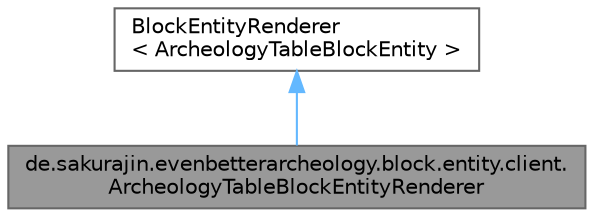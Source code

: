 digraph "de.sakurajin.evenbetterarcheology.block.entity.client.ArcheologyTableBlockEntityRenderer"
{
 // LATEX_PDF_SIZE
  bgcolor="transparent";
  edge [fontname=Helvetica,fontsize=10,labelfontname=Helvetica,labelfontsize=10];
  node [fontname=Helvetica,fontsize=10,shape=box,height=0.2,width=0.4];
  Node1 [label="de.sakurajin.evenbetterarcheology.block.entity.client.\lArcheologyTableBlockEntityRenderer",height=0.2,width=0.4,color="gray40", fillcolor="grey60", style="filled", fontcolor="black",tooltip=" "];
  Node2 -> Node1 [dir="back",color="steelblue1",style="solid"];
  Node2 [label="BlockEntityRenderer\l\< ArcheologyTableBlockEntity \>",height=0.2,width=0.4,color="gray40", fillcolor="white", style="filled",tooltip=" "];
}
